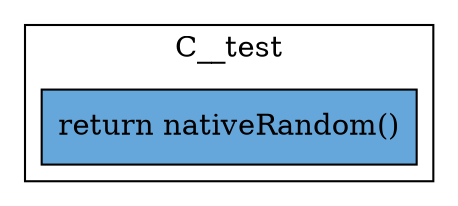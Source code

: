 digraph "ensure-prg-seed" {
    node [shape=box];
    subgraph "cluster_C__test" {
        label="C__test";
        "C__test_68" [label="return nativeRandom()",style=filled,fillcolor="#66A7DB"];
    }
}
